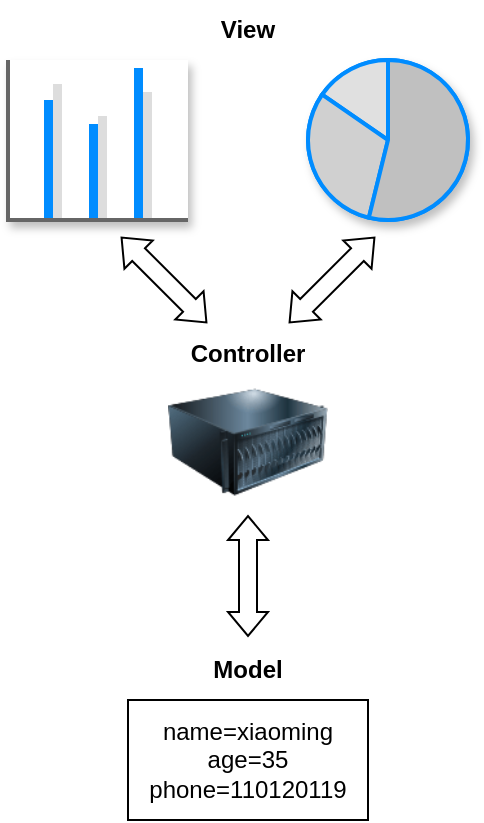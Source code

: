 <mxfile version="24.0.5" type="github">
  <diagram name="第 1 页" id="pD1kKU6MXvbNj64g7TcM">
    <mxGraphModel dx="1072" dy="573" grid="1" gridSize="10" guides="1" tooltips="1" connect="1" arrows="1" fold="1" page="1" pageScale="1" pageWidth="827" pageHeight="1169" math="0" shadow="0">
      <root>
        <mxCell id="0" />
        <mxCell id="1" parent="0" />
        <mxCell id="kZE5miM1In5AitzgY8_J-6" value="" style="verticalLabelPosition=bottom;shadow=1;dashed=0;align=center;html=1;verticalAlign=top;strokeWidth=1;shape=mxgraph.mockup.graphics.columnChart;strokeColor=none;strokeColor2=none;strokeColor3=#666666;fillColor2=#008cff;fillColor3=#dddddd;" vertex="1" parent="1">
          <mxGeometry x="300" y="310" width="90" height="80" as="geometry" />
        </mxCell>
        <mxCell id="kZE5miM1In5AitzgY8_J-7" value="" style="verticalLabelPosition=bottom;shadow=1;dashed=0;align=center;html=1;verticalAlign=top;strokeWidth=1;shape=mxgraph.mockup.graphics.pieChart;strokeColor=#008cff;parts=10,20,35;partColors=#e0e0e0,#d0d0d0,#c0c0c0,#b0b0b0,#a0a0a0;strokeWidth=2;" vertex="1" parent="1">
          <mxGeometry x="450" y="310" width="80" height="80" as="geometry" />
        </mxCell>
        <mxCell id="kZE5miM1In5AitzgY8_J-8" value="&lt;b&gt;View&lt;/b&gt;" style="text;html=1;align=center;verticalAlign=middle;whiteSpace=wrap;rounded=0;" vertex="1" parent="1">
          <mxGeometry x="390" y="280" width="60" height="30" as="geometry" />
        </mxCell>
        <mxCell id="kZE5miM1In5AitzgY8_J-9" value="&lt;b&gt;Controller&lt;/b&gt;" style="text;html=1;align=center;verticalAlign=middle;whiteSpace=wrap;rounded=0;" vertex="1" parent="1">
          <mxGeometry x="390" y="442" width="60" height="30" as="geometry" />
        </mxCell>
        <mxCell id="kZE5miM1In5AitzgY8_J-10" value="&lt;b&gt;Model&lt;/b&gt;" style="text;html=1;align=center;verticalAlign=middle;whiteSpace=wrap;rounded=0;" vertex="1" parent="1">
          <mxGeometry x="390" y="600" width="60" height="30" as="geometry" />
        </mxCell>
        <mxCell id="kZE5miM1In5AitzgY8_J-11" value="name=xiaoming&lt;div&gt;age=35&lt;/div&gt;&lt;div&gt;phone=110120119&lt;/div&gt;" style="rounded=0;whiteSpace=wrap;html=1;" vertex="1" parent="1">
          <mxGeometry x="360" y="630" width="120" height="60" as="geometry" />
        </mxCell>
        <mxCell id="kZE5miM1In5AitzgY8_J-12" value="" style="image;html=1;image=img/lib/clip_art/computers/Server_128x128.png" vertex="1" parent="1">
          <mxGeometry x="380" y="461" width="80" height="80" as="geometry" />
        </mxCell>
        <mxCell id="kZE5miM1In5AitzgY8_J-13" value="" style="html=1;shadow=0;dashed=0;align=center;verticalAlign=middle;shape=mxgraph.arrows2.twoWayArrow;dy=0.55;dx=12.02;rotation=45;" vertex="1" parent="1">
          <mxGeometry x="348" y="410" width="60" height="20" as="geometry" />
        </mxCell>
        <mxCell id="kZE5miM1In5AitzgY8_J-14" value="" style="html=1;shadow=0;dashed=0;align=center;verticalAlign=middle;shape=mxgraph.arrows2.twoWayArrow;dy=0.55;dx=12.02;rotation=-225;" vertex="1" parent="1">
          <mxGeometry x="432" y="410" width="60" height="20" as="geometry" />
        </mxCell>
        <mxCell id="kZE5miM1In5AitzgY8_J-17" value="" style="html=1;shadow=0;dashed=0;align=center;verticalAlign=middle;shape=mxgraph.arrows2.twoWayArrow;dy=0.55;dx=12.02;rotation=90;" vertex="1" parent="1">
          <mxGeometry x="390" y="558" width="60" height="20" as="geometry" />
        </mxCell>
      </root>
    </mxGraphModel>
  </diagram>
</mxfile>
